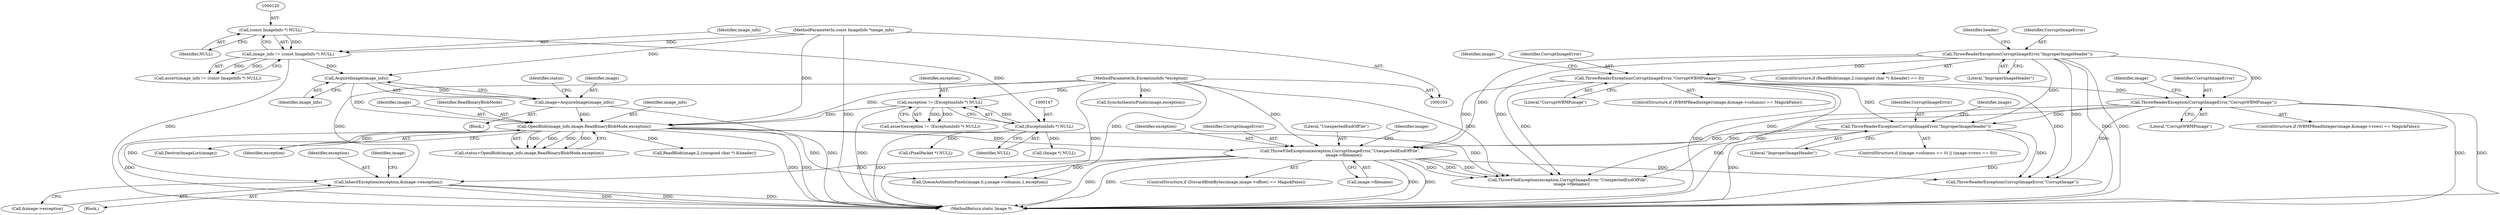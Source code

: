 digraph "0_ImageMagick_f6e9d0d9955e85bdd7540b251cd50d598dacc5e6_72@pointer" {
"1000291" [label="(Call,InheritException(exception,&image->exception))"];
"1000246" [label="(Call,ThrowFileException(exception,CorruptImageError,\"UnexpectedEndOfFile\",\n      image->filename))"];
"1000161" [label="(Call,OpenBlob(image_info,image,ReadBinaryBlobMode,exception))"];
"1000157" [label="(Call,AcquireImage(image_info))"];
"1000117" [label="(Call,image_info != (const ImageInfo *) NULL)"];
"1000104" [label="(MethodParameterIn,const ImageInfo *image_info)"];
"1000119" [label="(Call,(const ImageInfo *) NULL)"];
"1000155" [label="(Call,image=AcquireImage(image_info))"];
"1000144" [label="(Call,exception != (ExceptionInfo *) NULL)"];
"1000105" [label="(MethodParameterIn,ExceptionInfo *exception)"];
"1000146" [label="(Call,(ExceptionInfo *) NULL)"];
"1000220" [label="(Call,ThrowReaderException(CorruptImageError,\"CorruptWBMPimage\"))"];
"1000208" [label="(Call,ThrowReaderException(CorruptImageError,\"CorruptWBMPimage\"))"];
"1000189" [label="(Call,ThrowReaderException(CorruptImageError,\"ImproperImageHeader\"))"];
"1000235" [label="(Call,ThrowReaderException(CorruptImageError,\"ImproperImageHeader\"))"];
"1000104" [label="(MethodParameterIn,const ImageInfo *image_info)"];
"1000246" [label="(Call,ThrowFileException(exception,CorruptImageError,\"UnexpectedEndOfFile\",\n      image->filename))"];
"1000291" [label="(Call,InheritException(exception,&image->exception))"];
"1000397" [label="(Call,SyncAuthenticPixels(image,exception))"];
"1000148" [label="(Identifier,NULL)"];
"1000117" [label="(Call,image_info != (const ImageInfo *) NULL)"];
"1000116" [label="(Call,assert(image_info != (const ImageInfo *) NULL))"];
"1000236" [label="(Identifier,CorruptImageError)"];
"1000159" [label="(Call,status=OpenBlob(image_info,image,ReadBinaryBlobMode,exception))"];
"1000238" [label="(ControlStructure,if (DiscardBlobBytes(image,image->offset) == MagickFalse))"];
"1000155" [label="(Call,image=AcquireImage(image_info))"];
"1000181" [label="(Call,ReadBlob(image,2,(unsigned char *) &header))"];
"1000190" [label="(Identifier,CorruptImageError)"];
"1000237" [label="(Literal,\"ImproperImageHeader\")"];
"1000223" [label="(ControlStructure,if ((image->columns == 0) || (image->rows == 0)))"];
"1000189" [label="(Call,ThrowReaderException(CorruptImageError,\"ImproperImageHeader\"))"];
"1000249" [label="(Literal,\"UnexpectedEndOfFile\")"];
"1000369" [label="(Call,ThrowReaderException(CorruptImageError,\"CorruptImage\"))"];
"1000179" [label="(ControlStructure,if (ReadBlob(image,2,(unsigned char *) &header) == 0))"];
"1000145" [label="(Identifier,exception)"];
"1000441" [label="(MethodReturn,static Image *)"];
"1000290" [label="(Block,)"];
"1000119" [label="(Call,(const ImageInfo *) NULL)"];
"1000121" [label="(Identifier,NULL)"];
"1000220" [label="(Call,ThrowReaderException(CorruptImageError,\"CorruptWBMPimage\"))"];
"1000144" [label="(Call,exception != (ExceptionInfo *) NULL)"];
"1000146" [label="(Call,(ExceptionInfo *) NULL)"];
"1000210" [label="(Literal,\"CorruptWBMPimage\")"];
"1000328" [label="(Call,(PixelPacket *) NULL)"];
"1000256" [label="(Identifier,image)"];
"1000427" [label="(Call,ThrowFileException(exception,CorruptImageError,\"UnexpectedEndOfFile\",\n      image->filename))"];
"1000118" [label="(Identifier,image_info)"];
"1000156" [label="(Identifier,image)"];
"1000316" [label="(Call,QueueAuthenticPixels(image,0,y,image->columns,1,exception))"];
"1000176" [label="(Call,(Image *) NULL)"];
"1000163" [label="(Identifier,image)"];
"1000164" [label="(Identifier,ReadBinaryBlobMode)"];
"1000250" [label="(Call,image->filename)"];
"1000235" [label="(Call,ThrowReaderException(CorruptImageError,\"ImproperImageHeader\"))"];
"1000299" [label="(Identifier,image)"];
"1000160" [label="(Identifier,status)"];
"1000173" [label="(Call,DestroyImageList(image))"];
"1000222" [label="(Literal,\"CorruptWBMPimage\")"];
"1000199" [label="(ControlStructure,if (WBMPReadInteger(image,&image->columns) == MagickFalse))"];
"1000247" [label="(Identifier,exception)"];
"1000158" [label="(Identifier,image_info)"];
"1000293" [label="(Call,&image->exception)"];
"1000105" [label="(MethodParameterIn,ExceptionInfo *exception)"];
"1000165" [label="(Identifier,exception)"];
"1000162" [label="(Identifier,image_info)"];
"1000241" [label="(Identifier,image)"];
"1000221" [label="(Identifier,CorruptImageError)"];
"1000191" [label="(Literal,\"ImproperImageHeader\")"];
"1000292" [label="(Identifier,exception)"];
"1000209" [label="(Identifier,CorruptImageError)"];
"1000157" [label="(Call,AcquireImage(image_info))"];
"1000214" [label="(Identifier,image)"];
"1000208" [label="(Call,ThrowReaderException(CorruptImageError,\"CorruptWBMPimage\"))"];
"1000227" [label="(Identifier,image)"];
"1000194" [label="(Identifier,header)"];
"1000211" [label="(ControlStructure,if (WBMPReadInteger(image,&image->rows) == MagickFalse))"];
"1000161" [label="(Call,OpenBlob(image_info,image,ReadBinaryBlobMode,exception))"];
"1000248" [label="(Identifier,CorruptImageError)"];
"1000106" [label="(Block,)"];
"1000143" [label="(Call,assert(exception != (ExceptionInfo *) NULL))"];
"1000291" -> "1000290"  [label="AST: "];
"1000291" -> "1000293"  [label="CFG: "];
"1000292" -> "1000291"  [label="AST: "];
"1000293" -> "1000291"  [label="AST: "];
"1000299" -> "1000291"  [label="CFG: "];
"1000291" -> "1000441"  [label="DDG: "];
"1000291" -> "1000441"  [label="DDG: "];
"1000291" -> "1000441"  [label="DDG: "];
"1000246" -> "1000291"  [label="DDG: "];
"1000161" -> "1000291"  [label="DDG: "];
"1000105" -> "1000291"  [label="DDG: "];
"1000246" -> "1000238"  [label="AST: "];
"1000246" -> "1000250"  [label="CFG: "];
"1000247" -> "1000246"  [label="AST: "];
"1000248" -> "1000246"  [label="AST: "];
"1000249" -> "1000246"  [label="AST: "];
"1000250" -> "1000246"  [label="AST: "];
"1000256" -> "1000246"  [label="CFG: "];
"1000246" -> "1000441"  [label="DDG: "];
"1000246" -> "1000441"  [label="DDG: "];
"1000246" -> "1000441"  [label="DDG: "];
"1000246" -> "1000441"  [label="DDG: "];
"1000161" -> "1000246"  [label="DDG: "];
"1000105" -> "1000246"  [label="DDG: "];
"1000220" -> "1000246"  [label="DDG: "];
"1000208" -> "1000246"  [label="DDG: "];
"1000235" -> "1000246"  [label="DDG: "];
"1000189" -> "1000246"  [label="DDG: "];
"1000246" -> "1000316"  [label="DDG: "];
"1000246" -> "1000369"  [label="DDG: "];
"1000246" -> "1000427"  [label="DDG: "];
"1000246" -> "1000427"  [label="DDG: "];
"1000246" -> "1000427"  [label="DDG: "];
"1000161" -> "1000159"  [label="AST: "];
"1000161" -> "1000165"  [label="CFG: "];
"1000162" -> "1000161"  [label="AST: "];
"1000163" -> "1000161"  [label="AST: "];
"1000164" -> "1000161"  [label="AST: "];
"1000165" -> "1000161"  [label="AST: "];
"1000159" -> "1000161"  [label="CFG: "];
"1000161" -> "1000441"  [label="DDG: "];
"1000161" -> "1000441"  [label="DDG: "];
"1000161" -> "1000441"  [label="DDG: "];
"1000161" -> "1000159"  [label="DDG: "];
"1000161" -> "1000159"  [label="DDG: "];
"1000161" -> "1000159"  [label="DDG: "];
"1000161" -> "1000159"  [label="DDG: "];
"1000157" -> "1000161"  [label="DDG: "];
"1000104" -> "1000161"  [label="DDG: "];
"1000155" -> "1000161"  [label="DDG: "];
"1000144" -> "1000161"  [label="DDG: "];
"1000105" -> "1000161"  [label="DDG: "];
"1000161" -> "1000173"  [label="DDG: "];
"1000161" -> "1000181"  [label="DDG: "];
"1000161" -> "1000316"  [label="DDG: "];
"1000161" -> "1000427"  [label="DDG: "];
"1000157" -> "1000155"  [label="AST: "];
"1000157" -> "1000158"  [label="CFG: "];
"1000158" -> "1000157"  [label="AST: "];
"1000155" -> "1000157"  [label="CFG: "];
"1000157" -> "1000155"  [label="DDG: "];
"1000117" -> "1000157"  [label="DDG: "];
"1000104" -> "1000157"  [label="DDG: "];
"1000117" -> "1000116"  [label="AST: "];
"1000117" -> "1000119"  [label="CFG: "];
"1000118" -> "1000117"  [label="AST: "];
"1000119" -> "1000117"  [label="AST: "];
"1000116" -> "1000117"  [label="CFG: "];
"1000117" -> "1000441"  [label="DDG: "];
"1000117" -> "1000116"  [label="DDG: "];
"1000117" -> "1000116"  [label="DDG: "];
"1000104" -> "1000117"  [label="DDG: "];
"1000119" -> "1000117"  [label="DDG: "];
"1000104" -> "1000103"  [label="AST: "];
"1000104" -> "1000441"  [label="DDG: "];
"1000119" -> "1000121"  [label="CFG: "];
"1000120" -> "1000119"  [label="AST: "];
"1000121" -> "1000119"  [label="AST: "];
"1000119" -> "1000146"  [label="DDG: "];
"1000155" -> "1000106"  [label="AST: "];
"1000156" -> "1000155"  [label="AST: "];
"1000160" -> "1000155"  [label="CFG: "];
"1000155" -> "1000441"  [label="DDG: "];
"1000144" -> "1000143"  [label="AST: "];
"1000144" -> "1000146"  [label="CFG: "];
"1000145" -> "1000144"  [label="AST: "];
"1000146" -> "1000144"  [label="AST: "];
"1000143" -> "1000144"  [label="CFG: "];
"1000144" -> "1000441"  [label="DDG: "];
"1000144" -> "1000143"  [label="DDG: "];
"1000144" -> "1000143"  [label="DDG: "];
"1000105" -> "1000144"  [label="DDG: "];
"1000146" -> "1000144"  [label="DDG: "];
"1000105" -> "1000103"  [label="AST: "];
"1000105" -> "1000441"  [label="DDG: "];
"1000105" -> "1000316"  [label="DDG: "];
"1000105" -> "1000397"  [label="DDG: "];
"1000105" -> "1000427"  [label="DDG: "];
"1000146" -> "1000148"  [label="CFG: "];
"1000147" -> "1000146"  [label="AST: "];
"1000148" -> "1000146"  [label="AST: "];
"1000146" -> "1000441"  [label="DDG: "];
"1000146" -> "1000176"  [label="DDG: "];
"1000146" -> "1000328"  [label="DDG: "];
"1000220" -> "1000211"  [label="AST: "];
"1000220" -> "1000222"  [label="CFG: "];
"1000221" -> "1000220"  [label="AST: "];
"1000222" -> "1000220"  [label="AST: "];
"1000227" -> "1000220"  [label="CFG: "];
"1000220" -> "1000441"  [label="DDG: "];
"1000220" -> "1000441"  [label="DDG: "];
"1000208" -> "1000220"  [label="DDG: "];
"1000189" -> "1000220"  [label="DDG: "];
"1000220" -> "1000235"  [label="DDG: "];
"1000220" -> "1000369"  [label="DDG: "];
"1000220" -> "1000427"  [label="DDG: "];
"1000208" -> "1000199"  [label="AST: "];
"1000208" -> "1000210"  [label="CFG: "];
"1000209" -> "1000208"  [label="AST: "];
"1000210" -> "1000208"  [label="AST: "];
"1000214" -> "1000208"  [label="CFG: "];
"1000208" -> "1000441"  [label="DDG: "];
"1000208" -> "1000441"  [label="DDG: "];
"1000189" -> "1000208"  [label="DDG: "];
"1000208" -> "1000235"  [label="DDG: "];
"1000208" -> "1000369"  [label="DDG: "];
"1000208" -> "1000427"  [label="DDG: "];
"1000189" -> "1000179"  [label="AST: "];
"1000189" -> "1000191"  [label="CFG: "];
"1000190" -> "1000189"  [label="AST: "];
"1000191" -> "1000189"  [label="AST: "];
"1000194" -> "1000189"  [label="CFG: "];
"1000189" -> "1000441"  [label="DDG: "];
"1000189" -> "1000441"  [label="DDG: "];
"1000189" -> "1000235"  [label="DDG: "];
"1000189" -> "1000369"  [label="DDG: "];
"1000189" -> "1000427"  [label="DDG: "];
"1000235" -> "1000223"  [label="AST: "];
"1000235" -> "1000237"  [label="CFG: "];
"1000236" -> "1000235"  [label="AST: "];
"1000237" -> "1000235"  [label="AST: "];
"1000241" -> "1000235"  [label="CFG: "];
"1000235" -> "1000441"  [label="DDG: "];
"1000235" -> "1000441"  [label="DDG: "];
"1000235" -> "1000369"  [label="DDG: "];
"1000235" -> "1000427"  [label="DDG: "];
}
